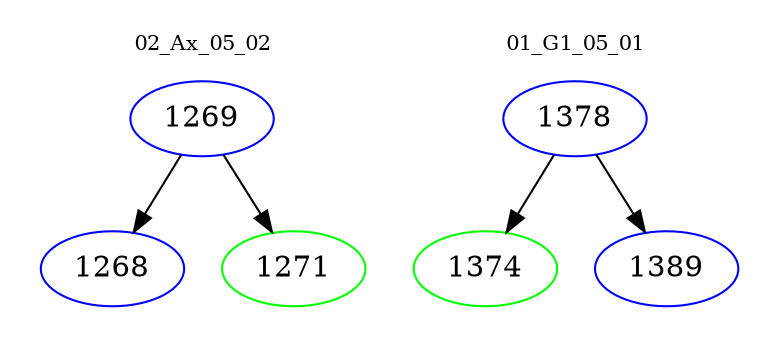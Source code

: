 digraph{
subgraph cluster_0 {
color = white
label = "02_Ax_05_02";
fontsize=10;
T0_1269 [label="1269", color="blue"]
T0_1269 -> T0_1268 [color="black"]
T0_1268 [label="1268", color="blue"]
T0_1269 -> T0_1271 [color="black"]
T0_1271 [label="1271", color="green"]
}
subgraph cluster_1 {
color = white
label = "01_G1_05_01";
fontsize=10;
T1_1378 [label="1378", color="blue"]
T1_1378 -> T1_1374 [color="black"]
T1_1374 [label="1374", color="green"]
T1_1378 -> T1_1389 [color="black"]
T1_1389 [label="1389", color="blue"]
}
}
